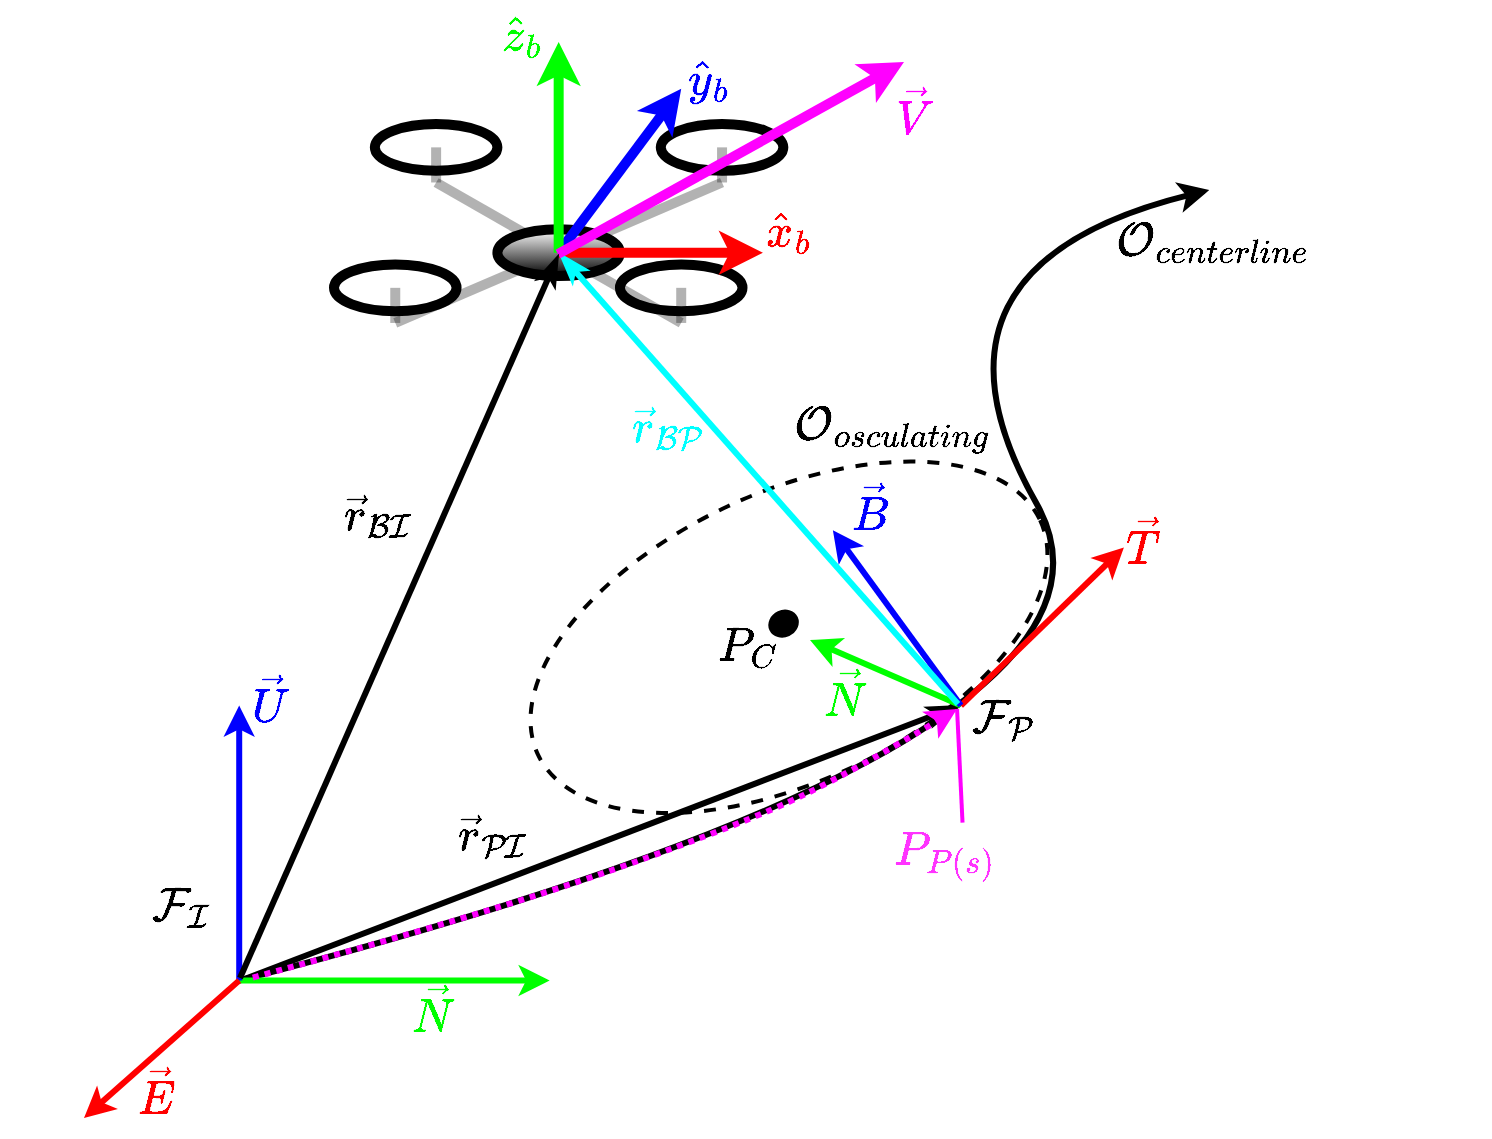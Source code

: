 <mxfile version="28.0.6">
  <diagram name="Page-1" id="U5bMhHxOVTiuiiuViLYi">
    <mxGraphModel dx="743" dy="636" grid="0" gridSize="10" guides="1" tooltips="1" connect="1" arrows="1" fold="1" page="1" pageScale="1" pageWidth="850" pageHeight="1100" math="1" shadow="0">
      <root>
        <mxCell id="0" />
        <mxCell id="1" parent="0" />
        <mxCell id="AGZeXQdfMe2QeRyl5_Gv-48" value="" style="endArrow=classicThin;html=1;rounded=0;strokeWidth=3;strokeColor=light-dark(#000000,#EDEDED);endFill=1;startArrow=none;startFill=0;endSize=6;" edge="1" parent="1">
          <mxGeometry width="50" height="50" relative="1" as="geometry">
            <mxPoint x="191" y="641" as="sourcePoint" />
            <mxPoint x="549" y="504" as="targetPoint" />
          </mxGeometry>
        </mxCell>
        <mxCell id="AGZeXQdfMe2QeRyl5_Gv-27" value="" style="group" vertex="1" connectable="0" parent="1">
          <mxGeometry x="112" y="246" width="689" height="469" as="geometry" />
        </mxCell>
        <mxCell id="k8utyObynGav9CogyMUv-6" value="" style="curved=1;endArrow=classic;html=1;rounded=0;strokeWidth=3;" parent="AGZeXQdfMe2QeRyl5_Gv-27" edge="1">
          <mxGeometry width="50" height="50" relative="1" as="geometry">
            <mxPoint x="77.605" y="395.259" as="sourcePoint" />
            <mxPoint x="562.635" as="targetPoint" />
            <Array as="points">
              <mxPoint x="543.234" y="274.963" />
              <mxPoint x="409" y="38" />
            </Array>
          </mxGeometry>
        </mxCell>
        <mxCell id="k8utyObynGav9CogyMUv-7" value="" style="ellipse;whiteSpace=wrap;html=1;rotation=-25;fillColor=none;allowArrows=0;connectable=0;dashed=1;strokeWidth=2;" parent="AGZeXQdfMe2QeRyl5_Gv-27" vertex="1">
          <mxGeometry x="213.944" y="151.34" width="277.088" height="144.596" as="geometry" />
        </mxCell>
        <mxCell id="k8utyObynGav9CogyMUv-8" value="" style="endArrow=classic;html=1;rounded=0;strokeWidth=3;strokeColor=light-dark(#00ff00, #EDEDED);" parent="AGZeXQdfMe2QeRyl5_Gv-27" edge="1">
          <mxGeometry width="50" height="50" relative="1" as="geometry">
            <mxPoint x="77.605" y="395.259" as="sourcePoint" />
            <mxPoint x="232.814" y="395.259" as="targetPoint" />
          </mxGeometry>
        </mxCell>
        <mxCell id="k8utyObynGav9CogyMUv-9" value="" style="endArrow=classic;html=1;rounded=0;strokeWidth=3;strokeColor=light-dark(#0000ff, #ededed);" parent="AGZeXQdfMe2QeRyl5_Gv-27" edge="1">
          <mxGeometry width="50" height="50" relative="1" as="geometry">
            <mxPoint x="77.605" y="395.259" as="sourcePoint" />
            <mxPoint x="77.605" y="257.778" as="targetPoint" />
          </mxGeometry>
        </mxCell>
        <mxCell id="k8utyObynGav9CogyMUv-10" value="" style="endArrow=classic;html=1;rounded=0;strokeColor=light-dark(#ff0000, #ededed);strokeWidth=3;" parent="AGZeXQdfMe2QeRyl5_Gv-27" edge="1">
          <mxGeometry width="50" height="50" relative="1" as="geometry">
            <mxPoint x="77.605" y="395.259" as="sourcePoint" />
            <mxPoint y="464" as="targetPoint" />
          </mxGeometry>
        </mxCell>
        <mxCell id="k8utyObynGav9CogyMUv-11" value="" style="endArrow=classic;html=1;rounded=0;strokeWidth=3;strokeColor=light-dark(#00ff00, #ededed);" parent="AGZeXQdfMe2QeRyl5_Gv-27" edge="1">
          <mxGeometry width="50" height="50" relative="1" as="geometry">
            <mxPoint x="438.467" y="257.778" as="sourcePoint" />
            <mxPoint x="363" y="225" as="targetPoint" />
          </mxGeometry>
        </mxCell>
        <mxCell id="k8utyObynGav9CogyMUv-12" value="" style="endArrow=classic;html=1;rounded=0;strokeWidth=3;strokeColor=light-dark(#ff0000, #ededed);" parent="AGZeXQdfMe2QeRyl5_Gv-27" edge="1">
          <mxGeometry width="50" height="50" relative="1" as="geometry">
            <mxPoint x="438.467" y="257.778" as="sourcePoint" />
            <mxPoint x="519.952" y="178.726" as="targetPoint" />
          </mxGeometry>
        </mxCell>
        <mxCell id="k8utyObynGav9CogyMUv-13" value="" style="endArrow=classic;html=1;rounded=0;strokeWidth=3;strokeColor=light-dark(#0000ff, #ededed);" parent="AGZeXQdfMe2QeRyl5_Gv-27" edge="1">
          <mxGeometry width="50" height="50" relative="1" as="geometry">
            <mxPoint x="438.467" y="257.778" as="sourcePoint" />
            <mxPoint x="374.443" y="170.133" as="targetPoint" />
          </mxGeometry>
        </mxCell>
        <mxCell id="YdzwrW3JVEwBZq7miAlv-6" value="&lt;font style=&quot;font-size: 20px; color: light-dark(rgb(255, 0, 0), rgb(237, 237, 237));&quot;&gt;$$\vec T$$&lt;/font&gt;" style="text;html=1;align=center;verticalAlign=middle;resizable=0;points=[];autosize=1;strokeColor=none;fillColor=none;" parent="AGZeXQdfMe2QeRyl5_Gv-27" vertex="1">
          <mxGeometry x="470.996" y="157.996" width="117" height="36" as="geometry" />
        </mxCell>
        <mxCell id="YdzwrW3JVEwBZq7miAlv-7" value="&lt;font style=&quot;font-size: 20px; color: light-dark(rgb(0, 255, 0), rgb(237, 237, 237));&quot;&gt;$$\vec N$$&lt;/font&gt;" style="text;html=1;align=center;verticalAlign=middle;resizable=0;points=[];autosize=1;strokeColor=none;fillColor=none;" parent="AGZeXQdfMe2QeRyl5_Gv-27" vertex="1">
          <mxGeometry x="320.005" y="234.0" width="119" height="36" as="geometry" />
        </mxCell>
        <mxCell id="YdzwrW3JVEwBZq7miAlv-8" value="&lt;span style=&quot;font-size: 20px;&quot;&gt;&lt;font style=&quot;color: light-dark(rgb(0, 0, 255), rgb(0, 143, 0));&quot;&gt;$$\vec B$$&lt;/font&gt;&lt;/span&gt;" style="text;html=1;align=center;verticalAlign=middle;resizable=0;points=[];autosize=1;strokeColor=none;fillColor=none;" parent="AGZeXQdfMe2QeRyl5_Gv-27" vertex="1">
          <mxGeometry x="333.999" y="140.996" width="118" height="36" as="geometry" />
        </mxCell>
        <mxCell id="YdzwrW3JVEwBZq7miAlv-12" value="&lt;font style=&quot;font-size: 20px; color: light-dark(rgb(0, 255, 0), rgb(237, 237, 237));&quot;&gt;$$\vec N$$&lt;/font&gt;" style="text;html=1;align=center;verticalAlign=middle;resizable=0;points=[];autosize=1;strokeColor=none;fillColor=none;" parent="AGZeXQdfMe2QeRyl5_Gv-27" vertex="1">
          <mxGeometry x="114.467" y="391.822" width="119" height="36" as="geometry" />
        </mxCell>
        <mxCell id="YdzwrW3JVEwBZq7miAlv-14" value="" style="curved=1;endArrow=classic;html=1;rounded=0;strokeColor=light-dark(#ff00ff, #ededed);strokeWidth=3;dashed=1;dashPattern=1 1;" parent="AGZeXQdfMe2QeRyl5_Gv-27" edge="1">
          <mxGeometry width="50" height="50" relative="1" as="geometry">
            <mxPoint x="84.395" y="393.781" as="sourcePoint" />
            <mxPoint x="436.527" y="259.496" as="targetPoint" />
            <Array as="points">
              <mxPoint x="199.832" y="362.607" />
              <mxPoint x="331.76" y="316.207" />
              <mxPoint x="388.024" y="288.711" />
            </Array>
          </mxGeometry>
        </mxCell>
        <mxCell id="E7Q4qk2Ofr3LrsjC4E45-2" value="&lt;span style=&quot;color: rgb(255, 51, 255); text-wrap-mode: wrap;&quot;&gt;&lt;font style=&quot;font-size: 20px;&quot;&gt;$$P_{P(s)}$$&lt;/font&gt;&lt;/span&gt;" style="text;html=1;align=center;verticalAlign=middle;resizable=0;points=[];autosize=1;strokeColor=none;fillColor=none;" parent="AGZeXQdfMe2QeRyl5_Gv-27" vertex="1">
          <mxGeometry x="361.997" y="313.999" width="137" height="36" as="geometry" />
        </mxCell>
        <mxCell id="E7Q4qk2Ofr3LrsjC4E45-6" value="" style="endArrow=none;html=1;rounded=0;exitX=0.564;exitY=0.063;exitDx=0;exitDy=0;exitPerimeter=0;strokeColor=#FF00FF;strokeWidth=2;" parent="AGZeXQdfMe2QeRyl5_Gv-27" source="E7Q4qk2Ofr3LrsjC4E45-2" edge="1">
          <mxGeometry width="50" height="50" relative="1" as="geometry">
            <mxPoint x="273.557" y="292.148" as="sourcePoint" />
            <mxPoint x="436.527" y="259.496" as="targetPoint" />
          </mxGeometry>
        </mxCell>
        <mxCell id="E7Q4qk2Ofr3LrsjC4E45-8" value="" style="ellipse;whiteSpace=wrap;html=1;rotation=-25;fillColor=#000000;allowArrows=0;connectable=0;strokeWidth=2;" parent="AGZeXQdfMe2QeRyl5_Gv-27" vertex="1">
          <mxGeometry x="342.997" y="211.0" width="13.581" height="11.617" as="geometry" />
        </mxCell>
        <mxCell id="E7Q4qk2Ofr3LrsjC4E45-9" value="&lt;span style=&quot;text-wrap-mode: wrap;&quot;&gt;&lt;font style=&quot;font-size: 20px; color: rgb(0, 0, 0);&quot;&gt;$$P_C$$&lt;/font&gt;&lt;/span&gt;" style="text;html=1;align=center;verticalAlign=middle;resizable=0;points=[];autosize=1;strokeColor=none;fillColor=none;" parent="AGZeXQdfMe2QeRyl5_Gv-27" vertex="1">
          <mxGeometry x="281.002" y="210.0" width="101" height="36" as="geometry" />
        </mxCell>
        <mxCell id="E7Q4qk2Ofr3LrsjC4E45-5" value="&lt;font style=&quot;font-size: 20px;&quot;&gt;$$\mathcal{O_{osculating}}$$&lt;/font&gt;" style="text;html=1;align=center;verticalAlign=middle;resizable=0;points=[];autosize=1;strokeColor=none;fillColor=none;" parent="AGZeXQdfMe2QeRyl5_Gv-27" vertex="1">
          <mxGeometry x="263" y="100" width="282" height="36" as="geometry" />
        </mxCell>
        <mxCell id="YdzwrW3JVEwBZq7miAlv-11" value="&lt;font style=&quot;font-size: 20px; color: light-dark(rgb(255, 0, 0), rgb(237, 237, 237));&quot;&gt;$$\vec E$$&lt;/font&gt;" style="text;html=1;align=center;verticalAlign=middle;resizable=0;points=[];autosize=1;strokeColor=none;fillColor=none;" parent="AGZeXQdfMe2QeRyl5_Gv-27" vertex="1">
          <mxGeometry x="-23" y="433" width="118" height="36" as="geometry" />
        </mxCell>
        <mxCell id="YdzwrW3JVEwBZq7miAlv-13" value="&lt;span style=&quot;font-size: 20px;&quot;&gt;&lt;font style=&quot;color: light-dark(rgb(0, 0, 255), rgb(0, 143, 0));&quot;&gt;$$\vec U$$&lt;/font&gt;&lt;/span&gt;" style="text;html=1;align=center;verticalAlign=middle;resizable=0;points=[];autosize=1;strokeColor=none;fillColor=none;" parent="AGZeXQdfMe2QeRyl5_Gv-27" vertex="1">
          <mxGeometry x="33" y="237.07" width="119" height="36" as="geometry" />
        </mxCell>
        <mxCell id="YdzwrW3JVEwBZq7miAlv-2" value="&lt;font style=&quot;font-size: 20px;&quot;&gt;$$\mathcal{F_I}$$&lt;/font&gt;" style="text;html=1;align=center;verticalAlign=middle;resizable=0;points=[];autosize=1;strokeColor=none;fillColor=none;" parent="AGZeXQdfMe2QeRyl5_Gv-27" vertex="1">
          <mxGeometry x="-42" y="340" width="180" height="36" as="geometry" />
        </mxCell>
        <mxCell id="YdzwrW3JVEwBZq7miAlv-4" value="&lt;font style=&quot;font-size: 20px;&quot;&gt;$$\mathcal{F_P}$$&lt;/font&gt;" style="text;html=1;align=center;verticalAlign=middle;resizable=0;points=[];autosize=1;strokeColor=none;fillColor=none;connectable=0;allowArrows=0;" parent="AGZeXQdfMe2QeRyl5_Gv-27" vertex="1">
          <mxGeometry x="365" y="246" width="188" height="36" as="geometry" />
        </mxCell>
        <mxCell id="E7Q4qk2Ofr3LrsjC4E45-4" value="&lt;font style=&quot;font-size: 20px;&quot;&gt;$$\mathcal{O_{centerline}}$$&lt;/font&gt;" style="text;html=1;align=center;verticalAlign=middle;resizable=0;points=[];autosize=1;strokeColor=none;fillColor=none;" parent="AGZeXQdfMe2QeRyl5_Gv-27" vertex="1">
          <mxGeometry x="425" y="7" width="278" height="36" as="geometry" />
        </mxCell>
        <mxCell id="AGZeXQdfMe2QeRyl5_Gv-44" value="" style="group;allowArrows=0;" vertex="1" connectable="0" parent="AGZeXQdfMe2QeRyl5_Gv-27">
          <mxGeometry x="125.001" y="-73.998" width="354.669" height="140.471" as="geometry" />
        </mxCell>
        <mxCell id="AGZeXQdfMe2QeRyl5_Gv-16" value="&lt;font style=&quot;color: light-dark(rgb(0, 0, 255), rgb(237, 237, 237)); font-size: 20px;&quot;&gt;$$\hat{y}_b$$&lt;/font&gt;" style="text;html=1;align=center;verticalAlign=middle;resizable=0;points=[];autosize=1;strokeColor=none;fillColor=none;strokeWidth=1;fontStyle=1;container=0;" vertex="1" parent="AGZeXQdfMe2QeRyl5_Gv-44">
          <mxGeometry x="116.938" y="0.593" width="141" height="36" as="geometry" />
        </mxCell>
        <mxCell id="AGZeXQdfMe2QeRyl5_Gv-14" value="&lt;font style=&quot;color: light-dark(rgb(255, 0, 0), rgb(237, 237, 237)); font-size: 20px;&quot;&gt;&lt;b style=&quot;&quot;&gt;$$\hat{x}_b$$&lt;/b&gt;&lt;/font&gt;" style="text;html=1;align=center;verticalAlign=middle;resizable=0;points=[];autosize=1;strokeColor=none;fillColor=none;strokeWidth=1;container=0;" vertex="1" parent="AGZeXQdfMe2QeRyl5_Gv-44">
          <mxGeometry x="153.0" y="76.994" width="148" height="36" as="geometry" />
        </mxCell>
        <mxCell id="AGZeXQdfMe2QeRyl5_Gv-1" value="" style="ellipse;whiteSpace=wrap;html=1;fillColor=none;strokeWidth=5;shadow=0;strokeColor=light-dark(#000000,#EDEDED);container=0;" vertex="1" parent="AGZeXQdfMe2QeRyl5_Gv-44">
          <mxGeometry x="20.424" y="40.971" width="61.273" height="23.412" as="geometry" />
        </mxCell>
        <mxCell id="AGZeXQdfMe2QeRyl5_Gv-2" value="" style="ellipse;whiteSpace=wrap;html=1;fillColor=none;strokeWidth=5;strokeColor=light-dark(#000000,#EDEDED);container=0;" vertex="1" parent="AGZeXQdfMe2QeRyl5_Gv-44">
          <mxGeometry x="142.97" y="111.206" width="61.273" height="23.412" as="geometry" />
        </mxCell>
        <mxCell id="AGZeXQdfMe2QeRyl5_Gv-3" value="" style="endArrow=none;html=1;rounded=0;strokeWidth=5;strokeColor=light-dark(#000000,#EDEDED);opacity=30;" edge="1" parent="AGZeXQdfMe2QeRyl5_Gv-44">
          <mxGeometry width="50" height="50" relative="1" as="geometry">
            <mxPoint x="51.061" y="70.235" as="sourcePoint" />
            <mxPoint x="173.606" y="140.471" as="targetPoint" />
          </mxGeometry>
        </mxCell>
        <mxCell id="AGZeXQdfMe2QeRyl5_Gv-4" value="" style="endArrow=none;html=1;rounded=0;strokeWidth=5;strokeColor=light-dark(#000000,#EDEDED);opacity=30;" edge="1" parent="AGZeXQdfMe2QeRyl5_Gv-44">
          <mxGeometry width="50" height="50" relative="1" as="geometry">
            <mxPoint x="30.636" y="140.471" as="sourcePoint" />
            <mxPoint x="194.03" y="70.235" as="targetPoint" />
          </mxGeometry>
        </mxCell>
        <mxCell id="AGZeXQdfMe2QeRyl5_Gv-5" value="" style="ellipse;whiteSpace=wrap;html=1;fillColor=none;strokeWidth=5;strokeColor=light-dark(#000000,#EDEDED);container=0;" vertex="1" parent="AGZeXQdfMe2QeRyl5_Gv-44">
          <mxGeometry y="111.206" width="61.273" height="23.412" as="geometry" />
        </mxCell>
        <mxCell id="AGZeXQdfMe2QeRyl5_Gv-6" value="" style="ellipse;whiteSpace=wrap;html=1;fillColor=none;strokeWidth=5;gradientColor=none;strokeColor=light-dark(#000000,#EDEDED);container=0;" vertex="1" parent="AGZeXQdfMe2QeRyl5_Gv-44">
          <mxGeometry x="163.394" y="40.971" width="61.273" height="23.412" as="geometry" />
        </mxCell>
        <mxCell id="AGZeXQdfMe2QeRyl5_Gv-7" value="" style="ellipse;whiteSpace=wrap;html=1;fillColor=default;strokeWidth=5;fillStyle=auto;gradientColor=default;strokeColor=light-dark(#000000,#EDEDED);container=0;connectable=0;allowArrows=0;" vertex="1" parent="AGZeXQdfMe2QeRyl5_Gv-44">
          <mxGeometry x="81.697" y="93.647" width="61.273" height="23.412" as="geometry" />
        </mxCell>
        <mxCell id="AGZeXQdfMe2QeRyl5_Gv-8" value="" style="endArrow=classic;html=1;rounded=0;exitX=0.5;exitY=0.5;exitDx=0;exitDy=0;exitPerimeter=0;strokeWidth=5;fillColor=#f8cecc;strokeColor=light-dark(#ff0000, #EDEDED);endFill=1;" edge="1" parent="AGZeXQdfMe2QeRyl5_Gv-44" source="AGZeXQdfMe2QeRyl5_Gv-7">
          <mxGeometry width="50" height="50" relative="1" as="geometry">
            <mxPoint x="122.545" y="152.176" as="sourcePoint" />
            <mxPoint x="214.455" y="105.353" as="targetPoint" />
          </mxGeometry>
        </mxCell>
        <mxCell id="AGZeXQdfMe2QeRyl5_Gv-9" value="" style="endArrow=classic;html=1;rounded=0;strokeWidth=5;fillColor=#f8cecc;strokeColor=light-dark(#0000ff, #EDEDED);endFill=1;" edge="1" parent="AGZeXQdfMe2QeRyl5_Gv-44">
          <mxGeometry width="50" height="50" relative="1" as="geometry">
            <mxPoint x="112.333" y="105.353" as="sourcePoint" />
            <mxPoint x="173.606" y="23.412" as="targetPoint" />
          </mxGeometry>
        </mxCell>
        <mxCell id="AGZeXQdfMe2QeRyl5_Gv-10" value="" style="endArrow=none;html=1;rounded=0;strokeWidth=5;strokeColor=light-dark(#000000,#EDEDED);opacity=30;" edge="1" parent="AGZeXQdfMe2QeRyl5_Gv-44">
          <mxGeometry width="50" height="50" relative="1" as="geometry">
            <mxPoint x="51.061" y="70.235" as="sourcePoint" />
            <mxPoint x="51.061" y="52.676" as="targetPoint" />
          </mxGeometry>
        </mxCell>
        <mxCell id="AGZeXQdfMe2QeRyl5_Gv-11" value="" style="endArrow=none;html=1;rounded=0;strokeWidth=5;strokeColor=light-dark(#000000,#EDEDED);opacity=30;" edge="1" parent="AGZeXQdfMe2QeRyl5_Gv-44">
          <mxGeometry width="50" height="50" relative="1" as="geometry">
            <mxPoint x="30.636" y="140.471" as="sourcePoint" />
            <mxPoint x="30.636" y="122.912" as="targetPoint" />
          </mxGeometry>
        </mxCell>
        <mxCell id="AGZeXQdfMe2QeRyl5_Gv-12" value="" style="endArrow=none;html=1;rounded=0;strokeWidth=5;strokeColor=light-dark(#000000,#EDEDED);opacity=30;" edge="1" parent="AGZeXQdfMe2QeRyl5_Gv-44">
          <mxGeometry width="50" height="50" relative="1" as="geometry">
            <mxPoint x="173.606" y="122.912" as="sourcePoint" />
            <mxPoint x="173.606" y="140.471" as="targetPoint" />
          </mxGeometry>
        </mxCell>
        <mxCell id="AGZeXQdfMe2QeRyl5_Gv-13" value="" style="endArrow=none;html=1;rounded=0;strokeWidth=5;strokeColor=light-dark(#000000,#EDEDED);opacity=30;" edge="1" parent="AGZeXQdfMe2QeRyl5_Gv-44">
          <mxGeometry width="50" height="50" relative="1" as="geometry">
            <mxPoint x="194.03" y="70.235" as="sourcePoint" />
            <mxPoint x="194.03" y="52.676" as="targetPoint" />
          </mxGeometry>
        </mxCell>
        <mxCell id="AGZeXQdfMe2QeRyl5_Gv-17" value="" style="endArrow=classic;html=1;rounded=0;strokeWidth=5;fillColor=#f8cecc;strokeColor=light-dark(#00ff00, #EDEDED);endFill=1;" edge="1" parent="AGZeXQdfMe2QeRyl5_Gv-44">
          <mxGeometry width="50" height="50" relative="1" as="geometry">
            <mxPoint x="112.333" y="105.353" as="sourcePoint" />
            <mxPoint x="112.333" as="targetPoint" />
          </mxGeometry>
        </mxCell>
        <mxCell id="AGZeXQdfMe2QeRyl5_Gv-15" value="&lt;font style=&quot;color: light-dark(rgb(0, 255, 0), rgb(237, 237, 237)); font-size: 20px;&quot;&gt;&lt;b style=&quot;&quot;&gt;$$\hat{z}_b$$&lt;/b&gt;&lt;/font&gt;" style="text;html=1;align=center;verticalAlign=middle;resizable=0;points=[];autosize=1;strokeColor=none;fillColor=none;strokeWidth=1;container=0;" vertex="1" parent="AGZeXQdfMe2QeRyl5_Gv-44">
          <mxGeometry x="20.427" y="-21.002" width="147" height="36" as="geometry" />
        </mxCell>
        <mxCell id="AGZeXQdfMe2QeRyl5_Gv-39" value="&lt;font style=&quot;font-size: 20px; color: light-dark(rgb(255, 0, 255), rgb(237, 237, 237));&quot;&gt;&lt;b style=&quot;&quot;&gt;$$\vec{V}$$&lt;/b&gt;&lt;/font&gt;" style="text;html=1;align=center;verticalAlign=middle;resizable=0;points=[];autosize=1;strokeColor=none;fillColor=none;strokeWidth=1;container=0;" vertex="1" parent="AGZeXQdfMe2QeRyl5_Gv-44">
          <mxGeometry x="224.669" y="16.998" width="130" height="36" as="geometry" />
        </mxCell>
        <mxCell id="AGZeXQdfMe2QeRyl5_Gv-45" value="&lt;b style=&quot;font-size: 20px;&quot;&gt;&lt;font style=&quot;color: rgb(0, 255, 255);&quot;&gt;$$\vec{r}_{\mathcal{BP}}$$&lt;/font&gt;&lt;/b&gt;" style="text;html=1;align=center;verticalAlign=middle;resizable=0;points=[];autosize=1;strokeColor=none;fillColor=none;" vertex="1" parent="AGZeXQdfMe2QeRyl5_Gv-27">
          <mxGeometry x="154" y="100" width="276" height="36" as="geometry" />
        </mxCell>
        <mxCell id="AGZeXQdfMe2QeRyl5_Gv-47" value="&lt;b style=&quot;font-size: 20px;&quot;&gt;&lt;font style=&quot;color: rgb(0, 0, 0);&quot;&gt;$$\vec{r}_{\mathcal{BI}}$$&lt;/font&gt;&lt;/b&gt;" style="text;html=1;align=center;verticalAlign=middle;resizable=0;points=[];autosize=1;strokeColor=none;fillColor=none;" vertex="1" parent="AGZeXQdfMe2QeRyl5_Gv-27">
          <mxGeometry x="13" y="144" width="268" height="36" as="geometry" />
        </mxCell>
        <mxCell id="AGZeXQdfMe2QeRyl5_Gv-49" value="&lt;b style=&quot;font-size: 20px;&quot;&gt;&lt;font style=&quot;color: rgb(0, 0, 0);&quot;&gt;$$\vec{r}_{\mathcal{PI}}$$&lt;/font&gt;&lt;/b&gt;" style="text;html=1;align=center;verticalAlign=middle;resizable=0;points=[];autosize=1;strokeColor=none;fillColor=none;" vertex="1" parent="AGZeXQdfMe2QeRyl5_Gv-27">
          <mxGeometry x="70.7" y="304" width="267" height="36" as="geometry" />
        </mxCell>
        <mxCell id="AGZeXQdfMe2QeRyl5_Gv-37" value="" style="endArrow=classicThin;html=1;rounded=0;strokeWidth=3;strokeColor=light-dark(#00FFFF,#EDEDED);endFill=1;startArrow=none;startFill=0;endSize=6;" edge="1" parent="1">
          <mxGeometry width="50" height="50" relative="1" as="geometry">
            <mxPoint x="549" y="503" as="sourcePoint" />
            <mxPoint x="350" y="278" as="targetPoint" />
          </mxGeometry>
        </mxCell>
        <mxCell id="AGZeXQdfMe2QeRyl5_Gv-38" value="" style="endArrow=classic;html=1;rounded=0;strokeWidth=5;fillColor=#f8cecc;strokeColor=light-dark(#FF00FF,#EDEDED);endFill=1;" edge="1" parent="1">
          <mxGeometry width="50" height="50" relative="1" as="geometry">
            <mxPoint x="349" y="278" as="sourcePoint" />
            <mxPoint x="522" y="182" as="targetPoint" />
          </mxGeometry>
        </mxCell>
        <mxCell id="AGZeXQdfMe2QeRyl5_Gv-46" value="" style="endArrow=classicThin;html=1;rounded=0;strokeWidth=3;strokeColor=light-dark(#000000,#EDEDED);endFill=1;startArrow=none;startFill=0;endSize=6;" edge="1" parent="1">
          <mxGeometry width="50" height="50" relative="1" as="geometry">
            <mxPoint x="190" y="640" as="sourcePoint" />
            <mxPoint x="349" y="279" as="targetPoint" />
          </mxGeometry>
        </mxCell>
      </root>
    </mxGraphModel>
  </diagram>
</mxfile>

